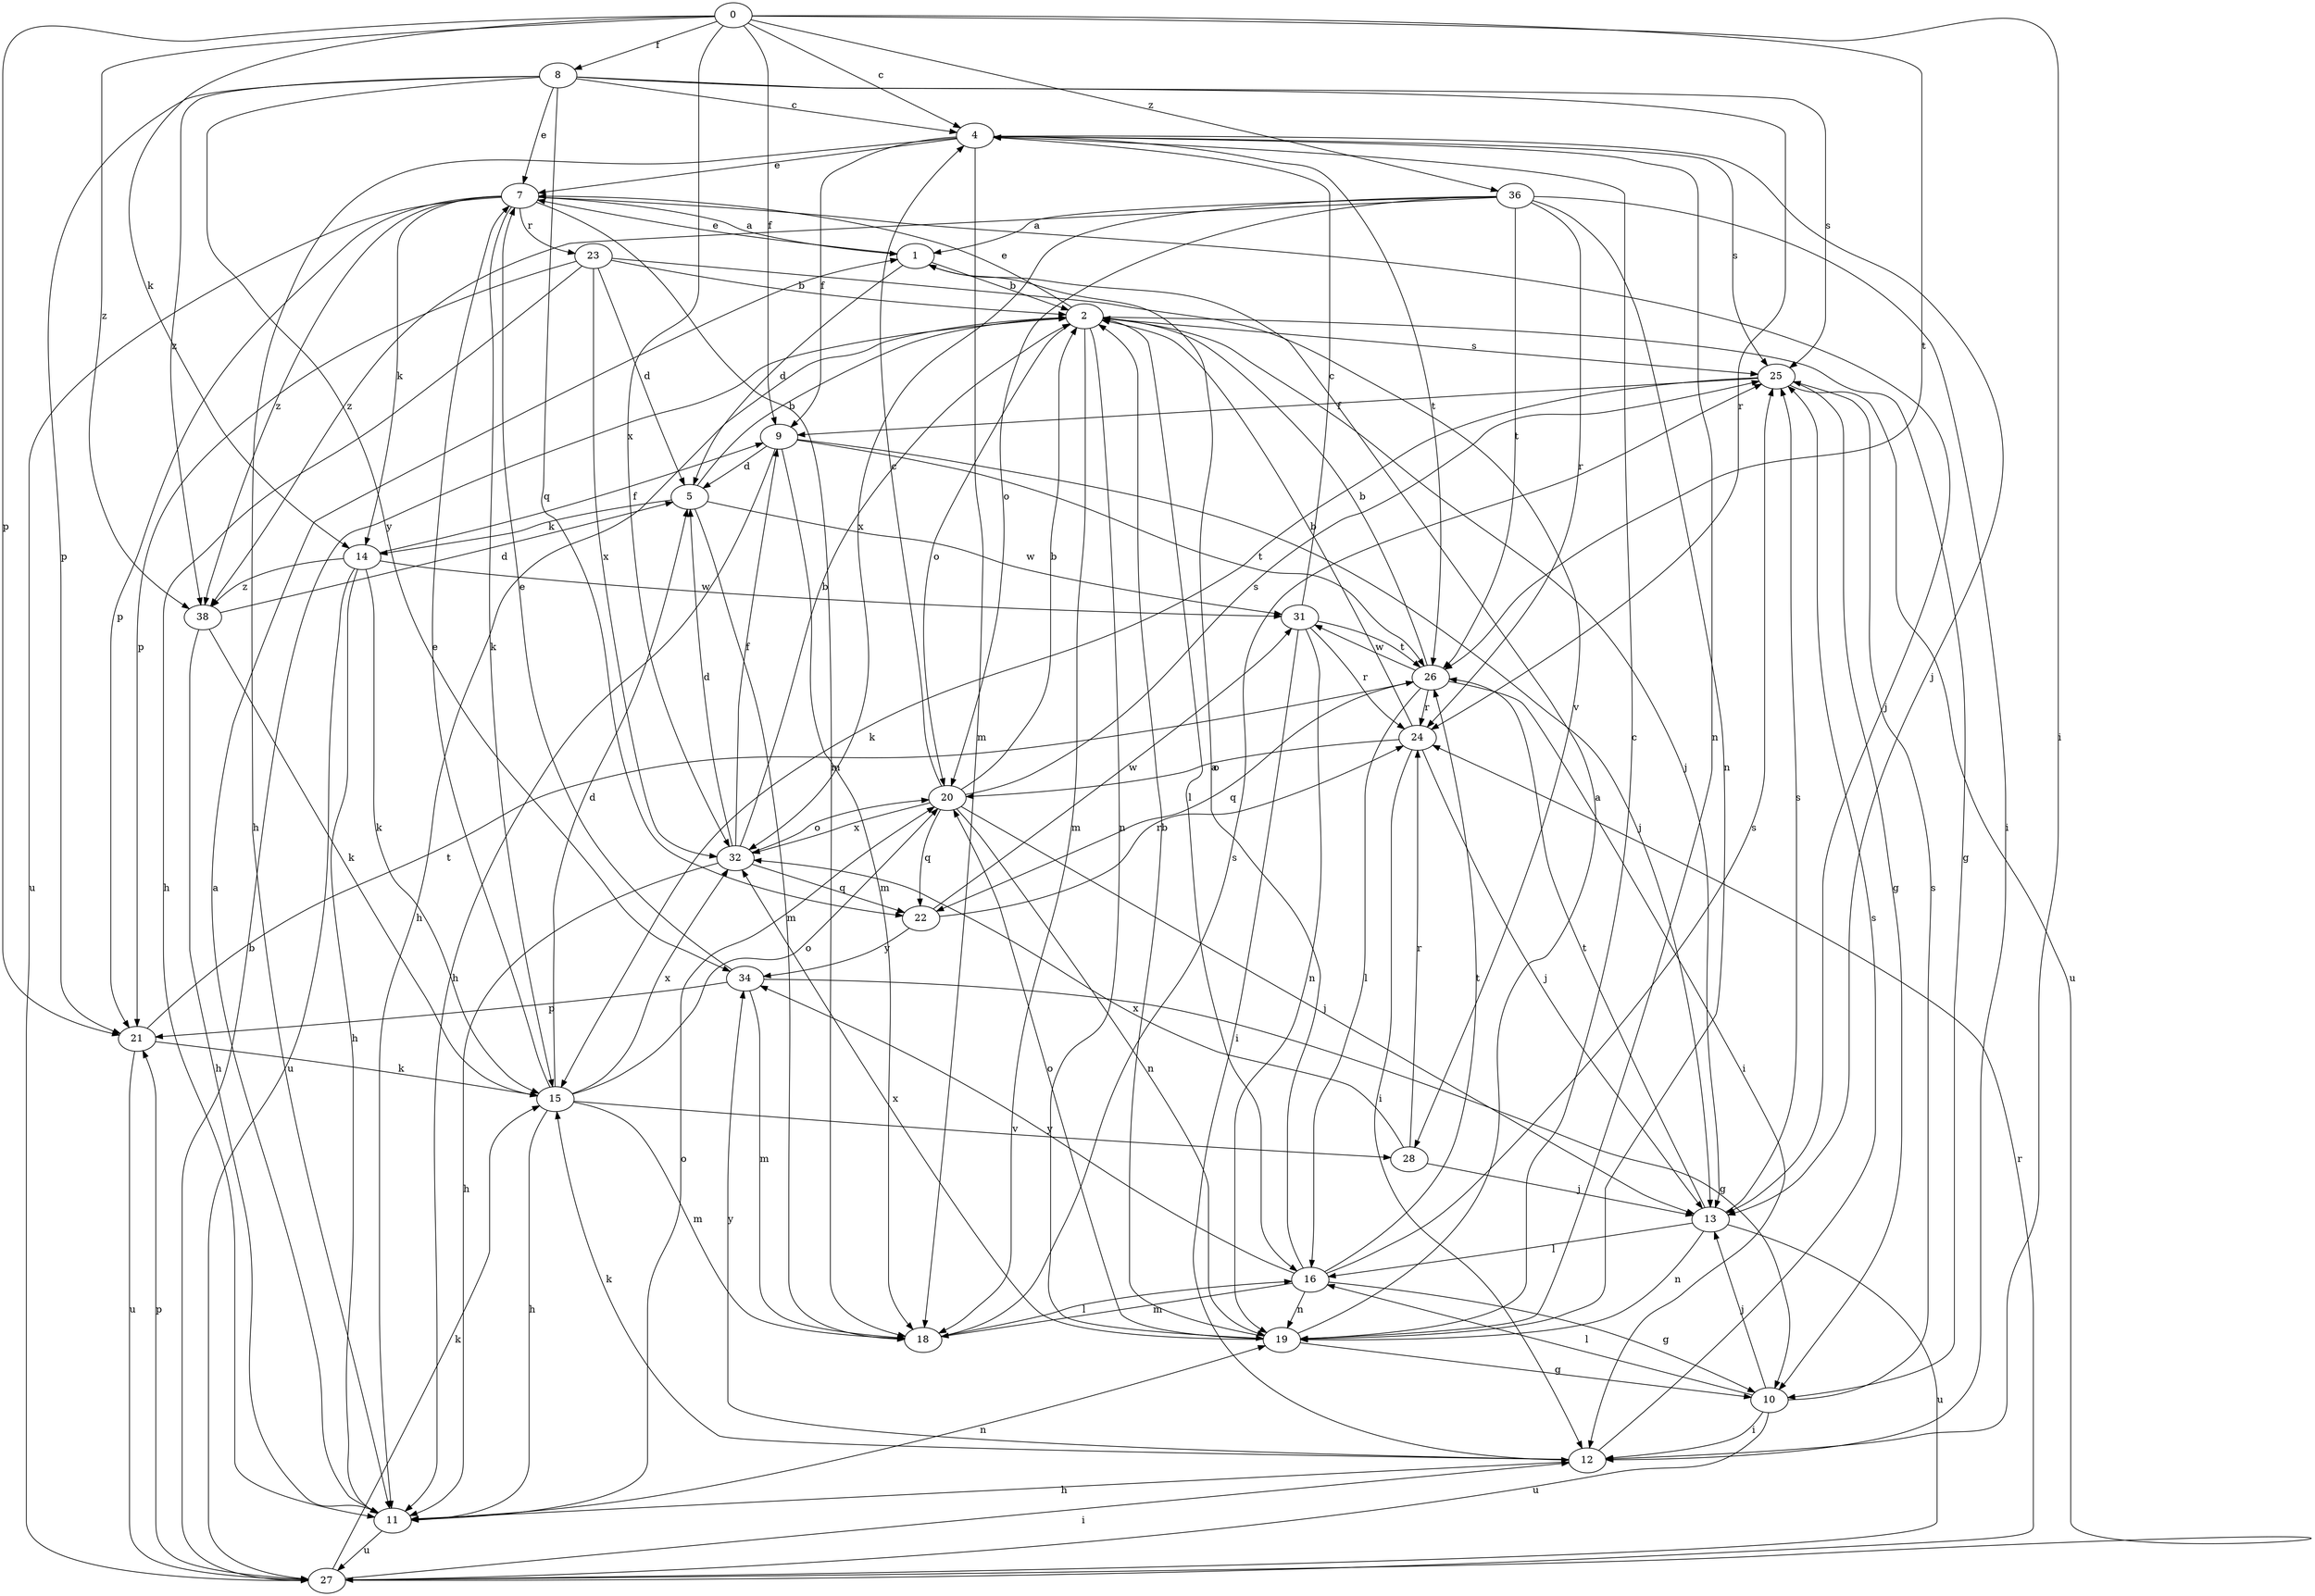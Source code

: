strict digraph  {
0;
1;
2;
4;
5;
7;
8;
9;
10;
11;
12;
13;
14;
15;
16;
18;
19;
20;
21;
22;
23;
24;
25;
26;
27;
28;
31;
32;
34;
36;
38;
0 -> 4  [label=c];
0 -> 8  [label=f];
0 -> 9  [label=f];
0 -> 12  [label=i];
0 -> 14  [label=k];
0 -> 21  [label=p];
0 -> 26  [label=t];
0 -> 32  [label=x];
0 -> 36  [label=z];
0 -> 38  [label=z];
1 -> 2  [label=b];
1 -> 5  [label=d];
1 -> 7  [label=e];
2 -> 7  [label=e];
2 -> 10  [label=g];
2 -> 11  [label=h];
2 -> 13  [label=j];
2 -> 16  [label=l];
2 -> 18  [label=m];
2 -> 19  [label=n];
2 -> 20  [label=o];
2 -> 25  [label=s];
4 -> 7  [label=e];
4 -> 9  [label=f];
4 -> 11  [label=h];
4 -> 13  [label=j];
4 -> 18  [label=m];
4 -> 19  [label=n];
4 -> 25  [label=s];
4 -> 26  [label=t];
5 -> 2  [label=b];
5 -> 14  [label=k];
5 -> 18  [label=m];
5 -> 31  [label=w];
7 -> 1  [label=a];
7 -> 13  [label=j];
7 -> 14  [label=k];
7 -> 15  [label=k];
7 -> 18  [label=m];
7 -> 21  [label=p];
7 -> 23  [label=r];
7 -> 27  [label=u];
7 -> 38  [label=z];
8 -> 4  [label=c];
8 -> 7  [label=e];
8 -> 21  [label=p];
8 -> 22  [label=q];
8 -> 24  [label=r];
8 -> 25  [label=s];
8 -> 34  [label=y];
8 -> 38  [label=z];
9 -> 5  [label=d];
9 -> 11  [label=h];
9 -> 13  [label=j];
9 -> 18  [label=m];
9 -> 26  [label=t];
10 -> 12  [label=i];
10 -> 13  [label=j];
10 -> 16  [label=l];
10 -> 25  [label=s];
10 -> 27  [label=u];
11 -> 1  [label=a];
11 -> 19  [label=n];
11 -> 20  [label=o];
11 -> 27  [label=u];
12 -> 11  [label=h];
12 -> 15  [label=k];
12 -> 25  [label=s];
12 -> 34  [label=y];
13 -> 16  [label=l];
13 -> 19  [label=n];
13 -> 25  [label=s];
13 -> 26  [label=t];
13 -> 27  [label=u];
14 -> 9  [label=f];
14 -> 11  [label=h];
14 -> 15  [label=k];
14 -> 27  [label=u];
14 -> 31  [label=w];
14 -> 38  [label=z];
15 -> 5  [label=d];
15 -> 7  [label=e];
15 -> 11  [label=h];
15 -> 18  [label=m];
15 -> 20  [label=o];
15 -> 28  [label=v];
15 -> 32  [label=x];
16 -> 1  [label=a];
16 -> 10  [label=g];
16 -> 18  [label=m];
16 -> 19  [label=n];
16 -> 25  [label=s];
16 -> 26  [label=t];
16 -> 34  [label=y];
18 -> 16  [label=l];
18 -> 25  [label=s];
19 -> 1  [label=a];
19 -> 2  [label=b];
19 -> 4  [label=c];
19 -> 10  [label=g];
19 -> 20  [label=o];
19 -> 32  [label=x];
20 -> 2  [label=b];
20 -> 4  [label=c];
20 -> 13  [label=j];
20 -> 19  [label=n];
20 -> 22  [label=q];
20 -> 25  [label=s];
20 -> 32  [label=x];
21 -> 15  [label=k];
21 -> 26  [label=t];
21 -> 27  [label=u];
22 -> 24  [label=r];
22 -> 31  [label=w];
22 -> 34  [label=y];
23 -> 2  [label=b];
23 -> 5  [label=d];
23 -> 11  [label=h];
23 -> 21  [label=p];
23 -> 28  [label=v];
23 -> 32  [label=x];
24 -> 2  [label=b];
24 -> 12  [label=i];
24 -> 13  [label=j];
24 -> 20  [label=o];
25 -> 9  [label=f];
25 -> 10  [label=g];
25 -> 15  [label=k];
25 -> 27  [label=u];
26 -> 2  [label=b];
26 -> 12  [label=i];
26 -> 16  [label=l];
26 -> 22  [label=q];
26 -> 24  [label=r];
26 -> 31  [label=w];
27 -> 2  [label=b];
27 -> 12  [label=i];
27 -> 15  [label=k];
27 -> 21  [label=p];
27 -> 24  [label=r];
28 -> 13  [label=j];
28 -> 24  [label=r];
28 -> 32  [label=x];
31 -> 4  [label=c];
31 -> 12  [label=i];
31 -> 19  [label=n];
31 -> 24  [label=r];
31 -> 26  [label=t];
32 -> 2  [label=b];
32 -> 5  [label=d];
32 -> 9  [label=f];
32 -> 11  [label=h];
32 -> 20  [label=o];
32 -> 22  [label=q];
34 -> 7  [label=e];
34 -> 10  [label=g];
34 -> 18  [label=m];
34 -> 21  [label=p];
36 -> 1  [label=a];
36 -> 12  [label=i];
36 -> 19  [label=n];
36 -> 20  [label=o];
36 -> 24  [label=r];
36 -> 26  [label=t];
36 -> 32  [label=x];
36 -> 38  [label=z];
38 -> 5  [label=d];
38 -> 11  [label=h];
38 -> 15  [label=k];
}
